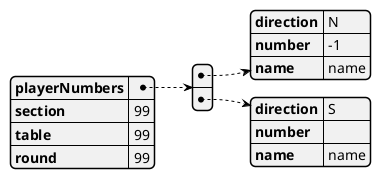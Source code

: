 @startjson
{
	"playerNumbers": [
		{
			"direction": "N",
			"number": "-1",
			"name": "name"
		},
		{
			"direction": "S",
			"number": "",
			"name": "name"
		}
	],
	"section": 99,
	"table": 99,
	"round": 99
}
@endjson
@startjson
{
	"ID": 1,
	"CreatedAt": "2024-08-11T21:14:42.595234+02:00",
	"UpdatedAt": "2024-08-15T13:46:47.3393063+02:00",
	"DeletedAt": null,
	"name": "240811 test",
	"creator_id": 2,
	"creator": {
		"CreatedAt": "0001-01-01T00:00:00Z",
		"UpdatedAt": "0001-01-01T00:00:00Z",
		"DeletedAt": null,
		"ID": 0,
		"role_id": 0,
		"username": "",
		"name": "",
		"surname": "",
		"email": "",
		"pid": ""
	},
	"code_id": 1,
	"code": {
		"CreatedAt": "0001-01-01T00:00:00Z",
		"UpdatedAt": "0001-01-01T00:00:00Z",
		"DeletedAt": null,
		"ID": 0,
		"code": ""
	},
	"referee": null,
	"round_data": null,
	"player_numbers": [
		{
			"ID": 11,
			"CreatedAt": "2024-08-15T13:46:47.3401333+02:00",
			"UpdatedAt": "2024-08-15T13:46:47.3401333+02:00",
			"DeletedAt": null,
			"section": 99,
			"table": 99,
			"direction": "N",
			"number": {
				"String": "-1",
				"Valid": true
			},
			"name": {
				"String": "name",
				"Valid": true
			},
			"round": 99,
			"updated": false,
			"time_log": {
				"Time": "2024-08-15T13:46:47.3383+02:00",
				"Valid": true
			},
			"user_id": 4
		},
		{
			"ID": 12,
			"CreatedAt": "2024-08-15T13:46:47.3401333+02:00",
			"UpdatedAt": "2024-08-15T13:46:47.3401333+02:00",
			"DeletedAt": null,
			"section": 99,
			"table": 99,
			"direction": "S",
			"number": {
				"String": "",
				"Valid": false
			},
			"name": {
				"String": "name",
				"Valid": true
			},
			"round": 99,
			"updated": false,
			"time_log": {
				"Time": "2024-08-15T13:46:47.3383+02:00",
				"Valid": true
			},
			"user_id": 4
		}
	]
}
@endjson
